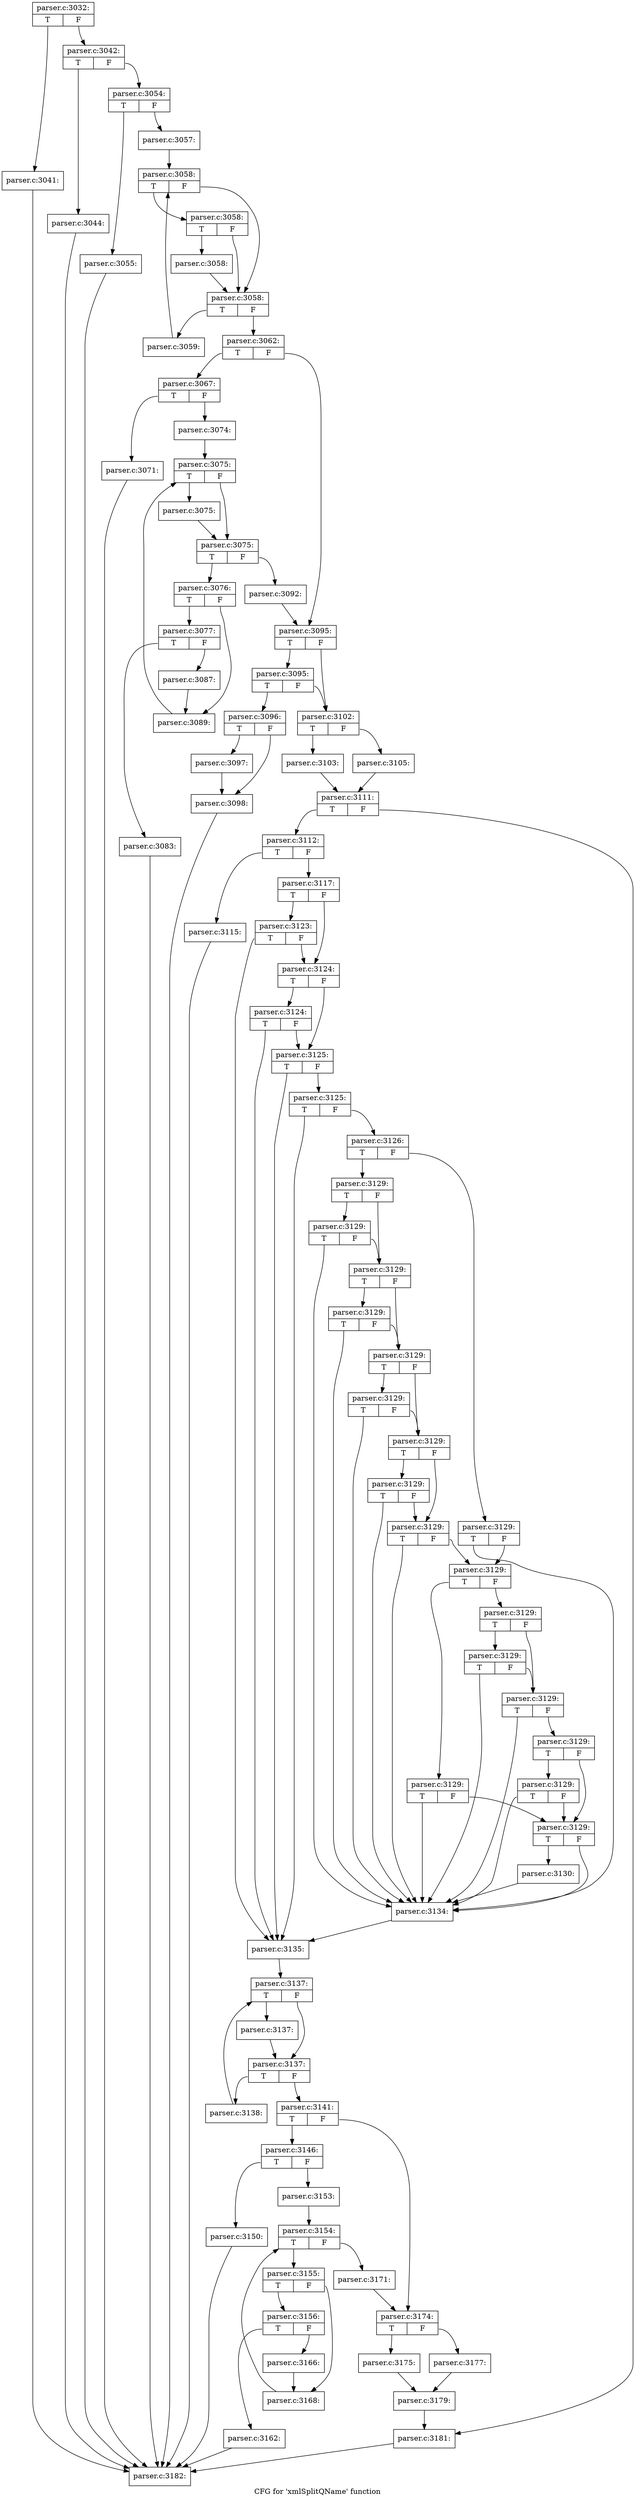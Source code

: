 digraph "CFG for 'xmlSplitQName' function" {
	label="CFG for 'xmlSplitQName' function";

	Node0x57a38c0 [shape=record,label="{parser.c:3032:|{<s0>T|<s1>F}}"];
	Node0x57a38c0:s0 -> Node0x583d0b0;
	Node0x57a38c0:s1 -> Node0x583d100;
	Node0x583d0b0 [shape=record,label="{parser.c:3041:}"];
	Node0x583d0b0 -> Node0x57a3bf0;
	Node0x583d100 [shape=record,label="{parser.c:3042:|{<s0>T|<s1>F}}"];
	Node0x583d100:s0 -> Node0x583d700;
	Node0x583d100:s1 -> Node0x583d750;
	Node0x583d700 [shape=record,label="{parser.c:3044:}"];
	Node0x583d700 -> Node0x57a3bf0;
	Node0x583d750 [shape=record,label="{parser.c:3054:|{<s0>T|<s1>F}}"];
	Node0x583d750:s0 -> Node0x583dbb0;
	Node0x583d750:s1 -> Node0x583dc00;
	Node0x583dbb0 [shape=record,label="{parser.c:3055:}"];
	Node0x583dbb0 -> Node0x57a3bf0;
	Node0x583dc00 [shape=record,label="{parser.c:3057:}"];
	Node0x583dc00 -> Node0x583e980;
	Node0x583e980 [shape=record,label="{parser.c:3058:|{<s0>T|<s1>F}}"];
	Node0x583e980:s0 -> Node0x583f210;
	Node0x583e980:s1 -> Node0x583f170;
	Node0x583f210 [shape=record,label="{parser.c:3058:|{<s0>T|<s1>F}}"];
	Node0x583f210:s0 -> Node0x583f1c0;
	Node0x583f210:s1 -> Node0x583f170;
	Node0x583f1c0 [shape=record,label="{parser.c:3058:}"];
	Node0x583f1c0 -> Node0x583f170;
	Node0x583f170 [shape=record,label="{parser.c:3058:|{<s0>T|<s1>F}}"];
	Node0x583f170:s0 -> Node0x583f4a0;
	Node0x583f170:s1 -> Node0x583f120;
	Node0x583f4a0 [shape=record,label="{parser.c:3059:}"];
	Node0x583f4a0 -> Node0x583e980;
	Node0x583f120 [shape=record,label="{parser.c:3062:|{<s0>T|<s1>F}}"];
	Node0x583f120:s0 -> Node0x5840140;
	Node0x583f120:s1 -> Node0x5840190;
	Node0x5840140 [shape=record,label="{parser.c:3067:|{<s0>T|<s1>F}}"];
	Node0x5840140:s0 -> Node0x5840b20;
	Node0x5840140:s1 -> Node0x5840b70;
	Node0x5840b20 [shape=record,label="{parser.c:3071:}"];
	Node0x5840b20 -> Node0x57a3bf0;
	Node0x5840b70 [shape=record,label="{parser.c:3074:}"];
	Node0x5840b70 -> Node0x5841350;
	Node0x5841350 [shape=record,label="{parser.c:3075:|{<s0>T|<s1>F}}"];
	Node0x5841350:s0 -> Node0x58418d0;
	Node0x5841350:s1 -> Node0x5841880;
	Node0x58418d0 [shape=record,label="{parser.c:3075:}"];
	Node0x58418d0 -> Node0x5841880;
	Node0x5841880 [shape=record,label="{parser.c:3075:|{<s0>T|<s1>F}}"];
	Node0x5841880:s0 -> Node0x5841d30;
	Node0x5841880:s1 -> Node0x5841800;
	Node0x5841d30 [shape=record,label="{parser.c:3076:|{<s0>T|<s1>F}}"];
	Node0x5841d30:s0 -> Node0x5841f20;
	Node0x5841d30:s1 -> Node0x5841f70;
	Node0x5841f20 [shape=record,label="{parser.c:3077:|{<s0>T|<s1>F}}"];
	Node0x5841f20:s0 -> Node0x5842d10;
	Node0x5841f20:s1 -> Node0x5842d60;
	Node0x5842d10 [shape=record,label="{parser.c:3083:}"];
	Node0x5842d10 -> Node0x57a3bf0;
	Node0x5842d60 [shape=record,label="{parser.c:3087:}"];
	Node0x5842d60 -> Node0x5841f70;
	Node0x5841f70 [shape=record,label="{parser.c:3089:}"];
	Node0x5841f70 -> Node0x5841350;
	Node0x5841800 [shape=record,label="{parser.c:3092:}"];
	Node0x5841800 -> Node0x5840190;
	Node0x5840190 [shape=record,label="{parser.c:3095:|{<s0>T|<s1>F}}"];
	Node0x5840190:s0 -> Node0x57b5660;
	Node0x5840190:s1 -> Node0x57b5610;
	Node0x57b5660 [shape=record,label="{parser.c:3095:|{<s0>T|<s1>F}}"];
	Node0x57b5660:s0 -> Node0x57b55c0;
	Node0x57b5660:s1 -> Node0x57b5610;
	Node0x57b55c0 [shape=record,label="{parser.c:3096:|{<s0>T|<s1>F}}"];
	Node0x57b55c0:s0 -> Node0x57b5d40;
	Node0x57b55c0:s1 -> Node0x57b5d90;
	Node0x57b5d40 [shape=record,label="{parser.c:3097:}"];
	Node0x57b5d40 -> Node0x57b5d90;
	Node0x57b5d90 [shape=record,label="{parser.c:3098:}"];
	Node0x57b5d90 -> Node0x57a3bf0;
	Node0x57b5610 [shape=record,label="{parser.c:3102:|{<s0>T|<s1>F}}"];
	Node0x57b5610:s0 -> Node0x57b6750;
	Node0x57b5610:s1 -> Node0x57b67f0;
	Node0x57b6750 [shape=record,label="{parser.c:3103:}"];
	Node0x57b6750 -> Node0x57b67a0;
	Node0x57b67f0 [shape=record,label="{parser.c:3105:}"];
	Node0x57b67f0 -> Node0x57b67a0;
	Node0x57b67a0 [shape=record,label="{parser.c:3111:|{<s0>T|<s1>F}}"];
	Node0x57b67a0:s0 -> Node0x57b73d0;
	Node0x57b67a0:s1 -> Node0x57b7700;
	Node0x57b73d0 [shape=record,label="{parser.c:3112:|{<s0>T|<s1>F}}"];
	Node0x57b73d0:s0 -> Node0x57b81d0;
	Node0x57b73d0:s1 -> Node0x57b8220;
	Node0x57b81d0 [shape=record,label="{parser.c:3115:}"];
	Node0x57b81d0 -> Node0x57a3bf0;
	Node0x57b8220 [shape=record,label="{parser.c:3117:|{<s0>T|<s1>F}}"];
	Node0x57b8220:s0 -> Node0x57b8ca0;
	Node0x57b8220:s1 -> Node0x57b8c20;
	Node0x57b8ca0 [shape=record,label="{parser.c:3123:|{<s0>T|<s1>F}}"];
	Node0x57b8ca0:s0 -> Node0x57b8ad0;
	Node0x57b8ca0:s1 -> Node0x57b8c20;
	Node0x57b8c20 [shape=record,label="{parser.c:3124:|{<s0>T|<s1>F}}"];
	Node0x57b8c20:s0 -> Node0x57b9180;
	Node0x57b8c20:s1 -> Node0x57b8ba0;
	Node0x57b9180 [shape=record,label="{parser.c:3124:|{<s0>T|<s1>F}}"];
	Node0x57b9180:s0 -> Node0x57b8ad0;
	Node0x57b9180:s1 -> Node0x57b8ba0;
	Node0x57b8ba0 [shape=record,label="{parser.c:3125:|{<s0>T|<s1>F}}"];
	Node0x57b8ba0:s0 -> Node0x57b8ad0;
	Node0x57b8ba0:s1 -> Node0x57b8b20;
	Node0x57b8b20 [shape=record,label="{parser.c:3125:|{<s0>T|<s1>F}}"];
	Node0x57b8b20:s0 -> Node0x57b8ad0;
	Node0x57b8b20:s1 -> Node0x57b8a80;
	Node0x57b8a80 [shape=record,label="{parser.c:3126:|{<s0>T|<s1>F}}"];
	Node0x57b8a80:s0 -> Node0x57ba460;
	Node0x57b8a80:s1 -> Node0x57ba4b0;
	Node0x57ba460 [shape=record,label="{parser.c:3129:|{<s0>T|<s1>F}}"];
	Node0x57ba460:s0 -> Node0x57ba810;
	Node0x57ba460:s1 -> Node0x57ba7c0;
	Node0x57ba810 [shape=record,label="{parser.c:3129:|{<s0>T|<s1>F}}"];
	Node0x57ba810:s0 -> Node0x57ba310;
	Node0x57ba810:s1 -> Node0x57ba7c0;
	Node0x57ba7c0 [shape=record,label="{parser.c:3129:|{<s0>T|<s1>F}}"];
	Node0x57ba7c0:s0 -> Node0x57bab40;
	Node0x57ba7c0:s1 -> Node0x57ba770;
	Node0x57bab40 [shape=record,label="{parser.c:3129:|{<s0>T|<s1>F}}"];
	Node0x57bab40:s0 -> Node0x57ba310;
	Node0x57bab40:s1 -> Node0x57ba770;
	Node0x57ba770 [shape=record,label="{parser.c:3129:|{<s0>T|<s1>F}}"];
	Node0x57ba770:s0 -> Node0x57bae70;
	Node0x57ba770:s1 -> Node0x57ba720;
	Node0x57bae70 [shape=record,label="{parser.c:3129:|{<s0>T|<s1>F}}"];
	Node0x57bae70:s0 -> Node0x57ba310;
	Node0x57bae70:s1 -> Node0x57ba720;
	Node0x57ba720 [shape=record,label="{parser.c:3129:|{<s0>T|<s1>F}}"];
	Node0x57ba720:s0 -> Node0x57bb220;
	Node0x57ba720:s1 -> Node0x57ba6d0;
	Node0x57bb220 [shape=record,label="{parser.c:3129:|{<s0>T|<s1>F}}"];
	Node0x57bb220:s0 -> Node0x57ba310;
	Node0x57bb220:s1 -> Node0x57ba6d0;
	Node0x57ba6d0 [shape=record,label="{parser.c:3129:|{<s0>T|<s1>F}}"];
	Node0x57ba6d0:s0 -> Node0x57ba310;
	Node0x57ba6d0:s1 -> Node0x57ba3e0;
	Node0x57ba4b0 [shape=record,label="{parser.c:3129:|{<s0>T|<s1>F}}"];
	Node0x57ba4b0:s0 -> Node0x57ba310;
	Node0x57ba4b0:s1 -> Node0x57ba3e0;
	Node0x57ba3e0 [shape=record,label="{parser.c:3129:|{<s0>T|<s1>F}}"];
	Node0x57ba3e0:s0 -> Node0x5853f50;
	Node0x57ba3e0:s1 -> Node0x5854280;
	Node0x5853f50 [shape=record,label="{parser.c:3129:|{<s0>T|<s1>F}}"];
	Node0x5853f50:s0 -> Node0x57ba310;
	Node0x5853f50:s1 -> Node0x57ba360;
	Node0x5854280 [shape=record,label="{parser.c:3129:|{<s0>T|<s1>F}}"];
	Node0x5854280:s0 -> Node0x5854780;
	Node0x5854280:s1 -> Node0x5854730;
	Node0x5854780 [shape=record,label="{parser.c:3129:|{<s0>T|<s1>F}}"];
	Node0x5854780:s0 -> Node0x57ba310;
	Node0x5854780:s1 -> Node0x5854730;
	Node0x5854730 [shape=record,label="{parser.c:3129:|{<s0>T|<s1>F}}"];
	Node0x5854730:s0 -> Node0x57ba310;
	Node0x5854730:s1 -> Node0x58546e0;
	Node0x58546e0 [shape=record,label="{parser.c:3129:|{<s0>T|<s1>F}}"];
	Node0x58546e0:s0 -> Node0x5853d90;
	Node0x58546e0:s1 -> Node0x57ba360;
	Node0x5853d90 [shape=record,label="{parser.c:3129:|{<s0>T|<s1>F}}"];
	Node0x5853d90:s0 -> Node0x57ba310;
	Node0x5853d90:s1 -> Node0x57ba360;
	Node0x57ba360 [shape=record,label="{parser.c:3129:|{<s0>T|<s1>F}}"];
	Node0x57ba360:s0 -> Node0x57ba2c0;
	Node0x57ba360:s1 -> Node0x57ba310;
	Node0x57ba2c0 [shape=record,label="{parser.c:3130:}"];
	Node0x57ba2c0 -> Node0x57ba310;
	Node0x57ba310 [shape=record,label="{parser.c:3134:}"];
	Node0x57ba310 -> Node0x57b8ad0;
	Node0x57b8ad0 [shape=record,label="{parser.c:3135:}"];
	Node0x57b8ad0 -> Node0x56ec960;
	Node0x56ec960 [shape=record,label="{parser.c:3137:|{<s0>T|<s1>F}}"];
	Node0x56ec960:s0 -> Node0x5856150;
	Node0x56ec960:s1 -> Node0x56ecc00;
	Node0x5856150 [shape=record,label="{parser.c:3137:}"];
	Node0x5856150 -> Node0x56ecc00;
	Node0x56ecc00 [shape=record,label="{parser.c:3137:|{<s0>T|<s1>F}}"];
	Node0x56ecc00:s0 -> Node0x58565e0;
	Node0x56ecc00:s1 -> Node0x56ecb80;
	Node0x58565e0 [shape=record,label="{parser.c:3138:}"];
	Node0x58565e0 -> Node0x56ec960;
	Node0x56ecb80 [shape=record,label="{parser.c:3141:|{<s0>T|<s1>F}}"];
	Node0x56ecb80:s0 -> Node0x5857030;
	Node0x56ecb80:s1 -> Node0x5857080;
	Node0x5857030 [shape=record,label="{parser.c:3146:|{<s0>T|<s1>F}}"];
	Node0x5857030:s0 -> Node0x5857a90;
	Node0x5857030:s1 -> Node0x5857ae0;
	Node0x5857a90 [shape=record,label="{parser.c:3150:}"];
	Node0x5857a90 -> Node0x57a3bf0;
	Node0x5857ae0 [shape=record,label="{parser.c:3153:}"];
	Node0x5857ae0 -> Node0x5858480;
	Node0x5858480 [shape=record,label="{parser.c:3154:|{<s0>T|<s1>F}}"];
	Node0x5858480:s0 -> Node0x5858860;
	Node0x5858480:s1 -> Node0x5858720;
	Node0x5858860 [shape=record,label="{parser.c:3155:|{<s0>T|<s1>F}}"];
	Node0x5858860:s0 -> Node0x5858a50;
	Node0x5858860:s1 -> Node0x5858aa0;
	Node0x5858a50 [shape=record,label="{parser.c:3156:|{<s0>T|<s1>F}}"];
	Node0x5858a50:s0 -> Node0x58597c0;
	Node0x5858a50:s1 -> Node0x5859810;
	Node0x58597c0 [shape=record,label="{parser.c:3162:}"];
	Node0x58597c0 -> Node0x57a3bf0;
	Node0x5859810 [shape=record,label="{parser.c:3166:}"];
	Node0x5859810 -> Node0x5858aa0;
	Node0x5858aa0 [shape=record,label="{parser.c:3168:}"];
	Node0x5858aa0 -> Node0x5858480;
	Node0x5858720 [shape=record,label="{parser.c:3171:}"];
	Node0x5858720 -> Node0x5857080;
	Node0x5857080 [shape=record,label="{parser.c:3174:|{<s0>T|<s1>F}}"];
	Node0x5857080:s0 -> Node0x585afd0;
	Node0x5857080:s1 -> Node0x585b070;
	Node0x585afd0 [shape=record,label="{parser.c:3175:}"];
	Node0x585afd0 -> Node0x585b020;
	Node0x585b070 [shape=record,label="{parser.c:3177:}"];
	Node0x585b070 -> Node0x585b020;
	Node0x585b020 [shape=record,label="{parser.c:3179:}"];
	Node0x585b020 -> Node0x57b7700;
	Node0x57b7700 [shape=record,label="{parser.c:3181:}"];
	Node0x57b7700 -> Node0x57a3bf0;
	Node0x57a3bf0 [shape=record,label="{parser.c:3182:}"];
}
